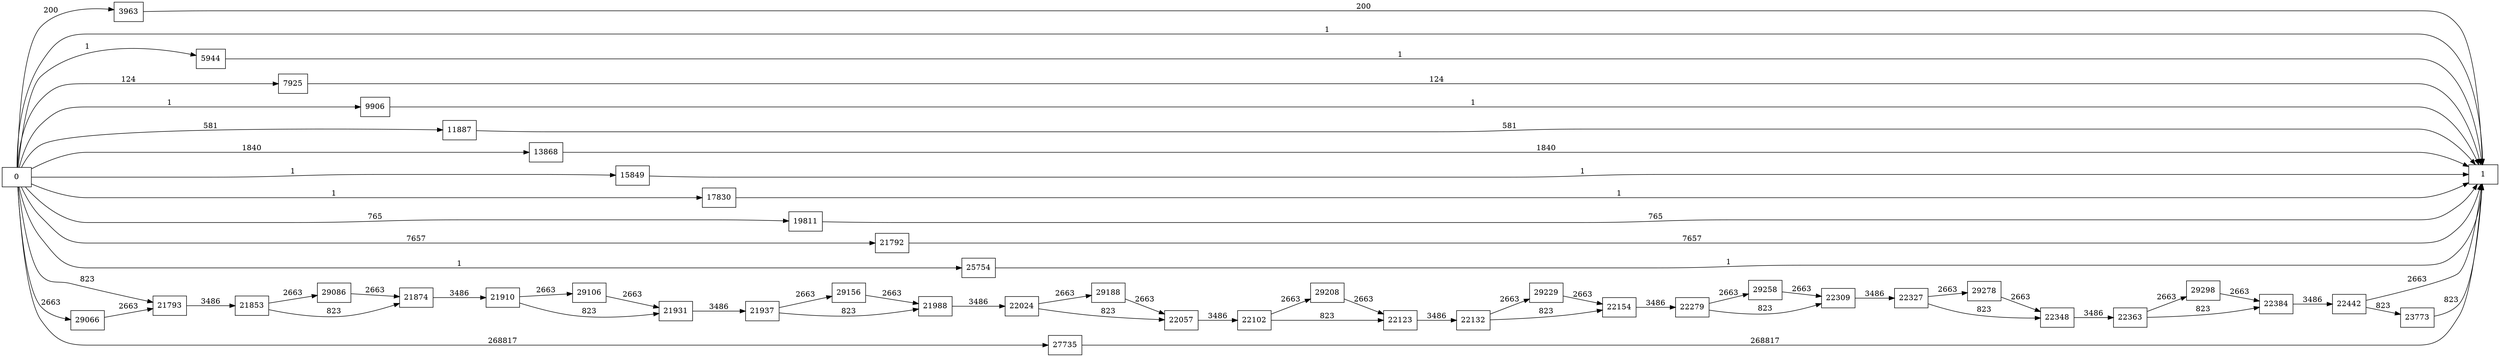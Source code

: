 digraph {
	graph [rankdir=LR]
	node [shape=rectangle]
	3963 -> 1 [label=200]
	5944 -> 1 [label=1]
	7925 -> 1 [label=124]
	9906 -> 1 [label=1]
	11887 -> 1 [label=581]
	13868 -> 1 [label=1840]
	15849 -> 1 [label=1]
	17830 -> 1 [label=1]
	19811 -> 1 [label=765]
	21792 -> 1 [label=7657]
	21793 -> 21853 [label=3486]
	21853 -> 21874 [label=823]
	21853 -> 29086 [label=2663]
	21874 -> 21910 [label=3486]
	21910 -> 21931 [label=823]
	21910 -> 29106 [label=2663]
	21931 -> 21937 [label=3486]
	21937 -> 21988 [label=823]
	21937 -> 29156 [label=2663]
	21988 -> 22024 [label=3486]
	22024 -> 22057 [label=823]
	22024 -> 29188 [label=2663]
	22057 -> 22102 [label=3486]
	22102 -> 22123 [label=823]
	22102 -> 29208 [label=2663]
	22123 -> 22132 [label=3486]
	22132 -> 22154 [label=823]
	22132 -> 29229 [label=2663]
	22154 -> 22279 [label=3486]
	22279 -> 22309 [label=823]
	22279 -> 29258 [label=2663]
	22309 -> 22327 [label=3486]
	22327 -> 22348 [label=823]
	22327 -> 29278 [label=2663]
	22348 -> 22363 [label=3486]
	22363 -> 22384 [label=823]
	22363 -> 29298 [label=2663]
	22384 -> 22442 [label=3486]
	22442 -> 1 [label=2663]
	22442 -> 23773 [label=823]
	23773 -> 1 [label=823]
	25754 -> 1 [label=1]
	27735 -> 1 [label=268817]
	29066 -> 21793 [label=2663]
	29086 -> 21874 [label=2663]
	29106 -> 21931 [label=2663]
	29156 -> 21988 [label=2663]
	29188 -> 22057 [label=2663]
	29208 -> 22123 [label=2663]
	29229 -> 22154 [label=2663]
	29258 -> 22309 [label=2663]
	29278 -> 22348 [label=2663]
	29298 -> 22384 [label=2663]
	0 -> 21793 [label=823]
	0 -> 1 [label=1]
	0 -> 3963 [label=200]
	0 -> 5944 [label=1]
	0 -> 7925 [label=124]
	0 -> 9906 [label=1]
	0 -> 11887 [label=581]
	0 -> 13868 [label=1840]
	0 -> 15849 [label=1]
	0 -> 17830 [label=1]
	0 -> 19811 [label=765]
	0 -> 21792 [label=7657]
	0 -> 25754 [label=1]
	0 -> 27735 [label=268817]
	0 -> 29066 [label=2663]
}
